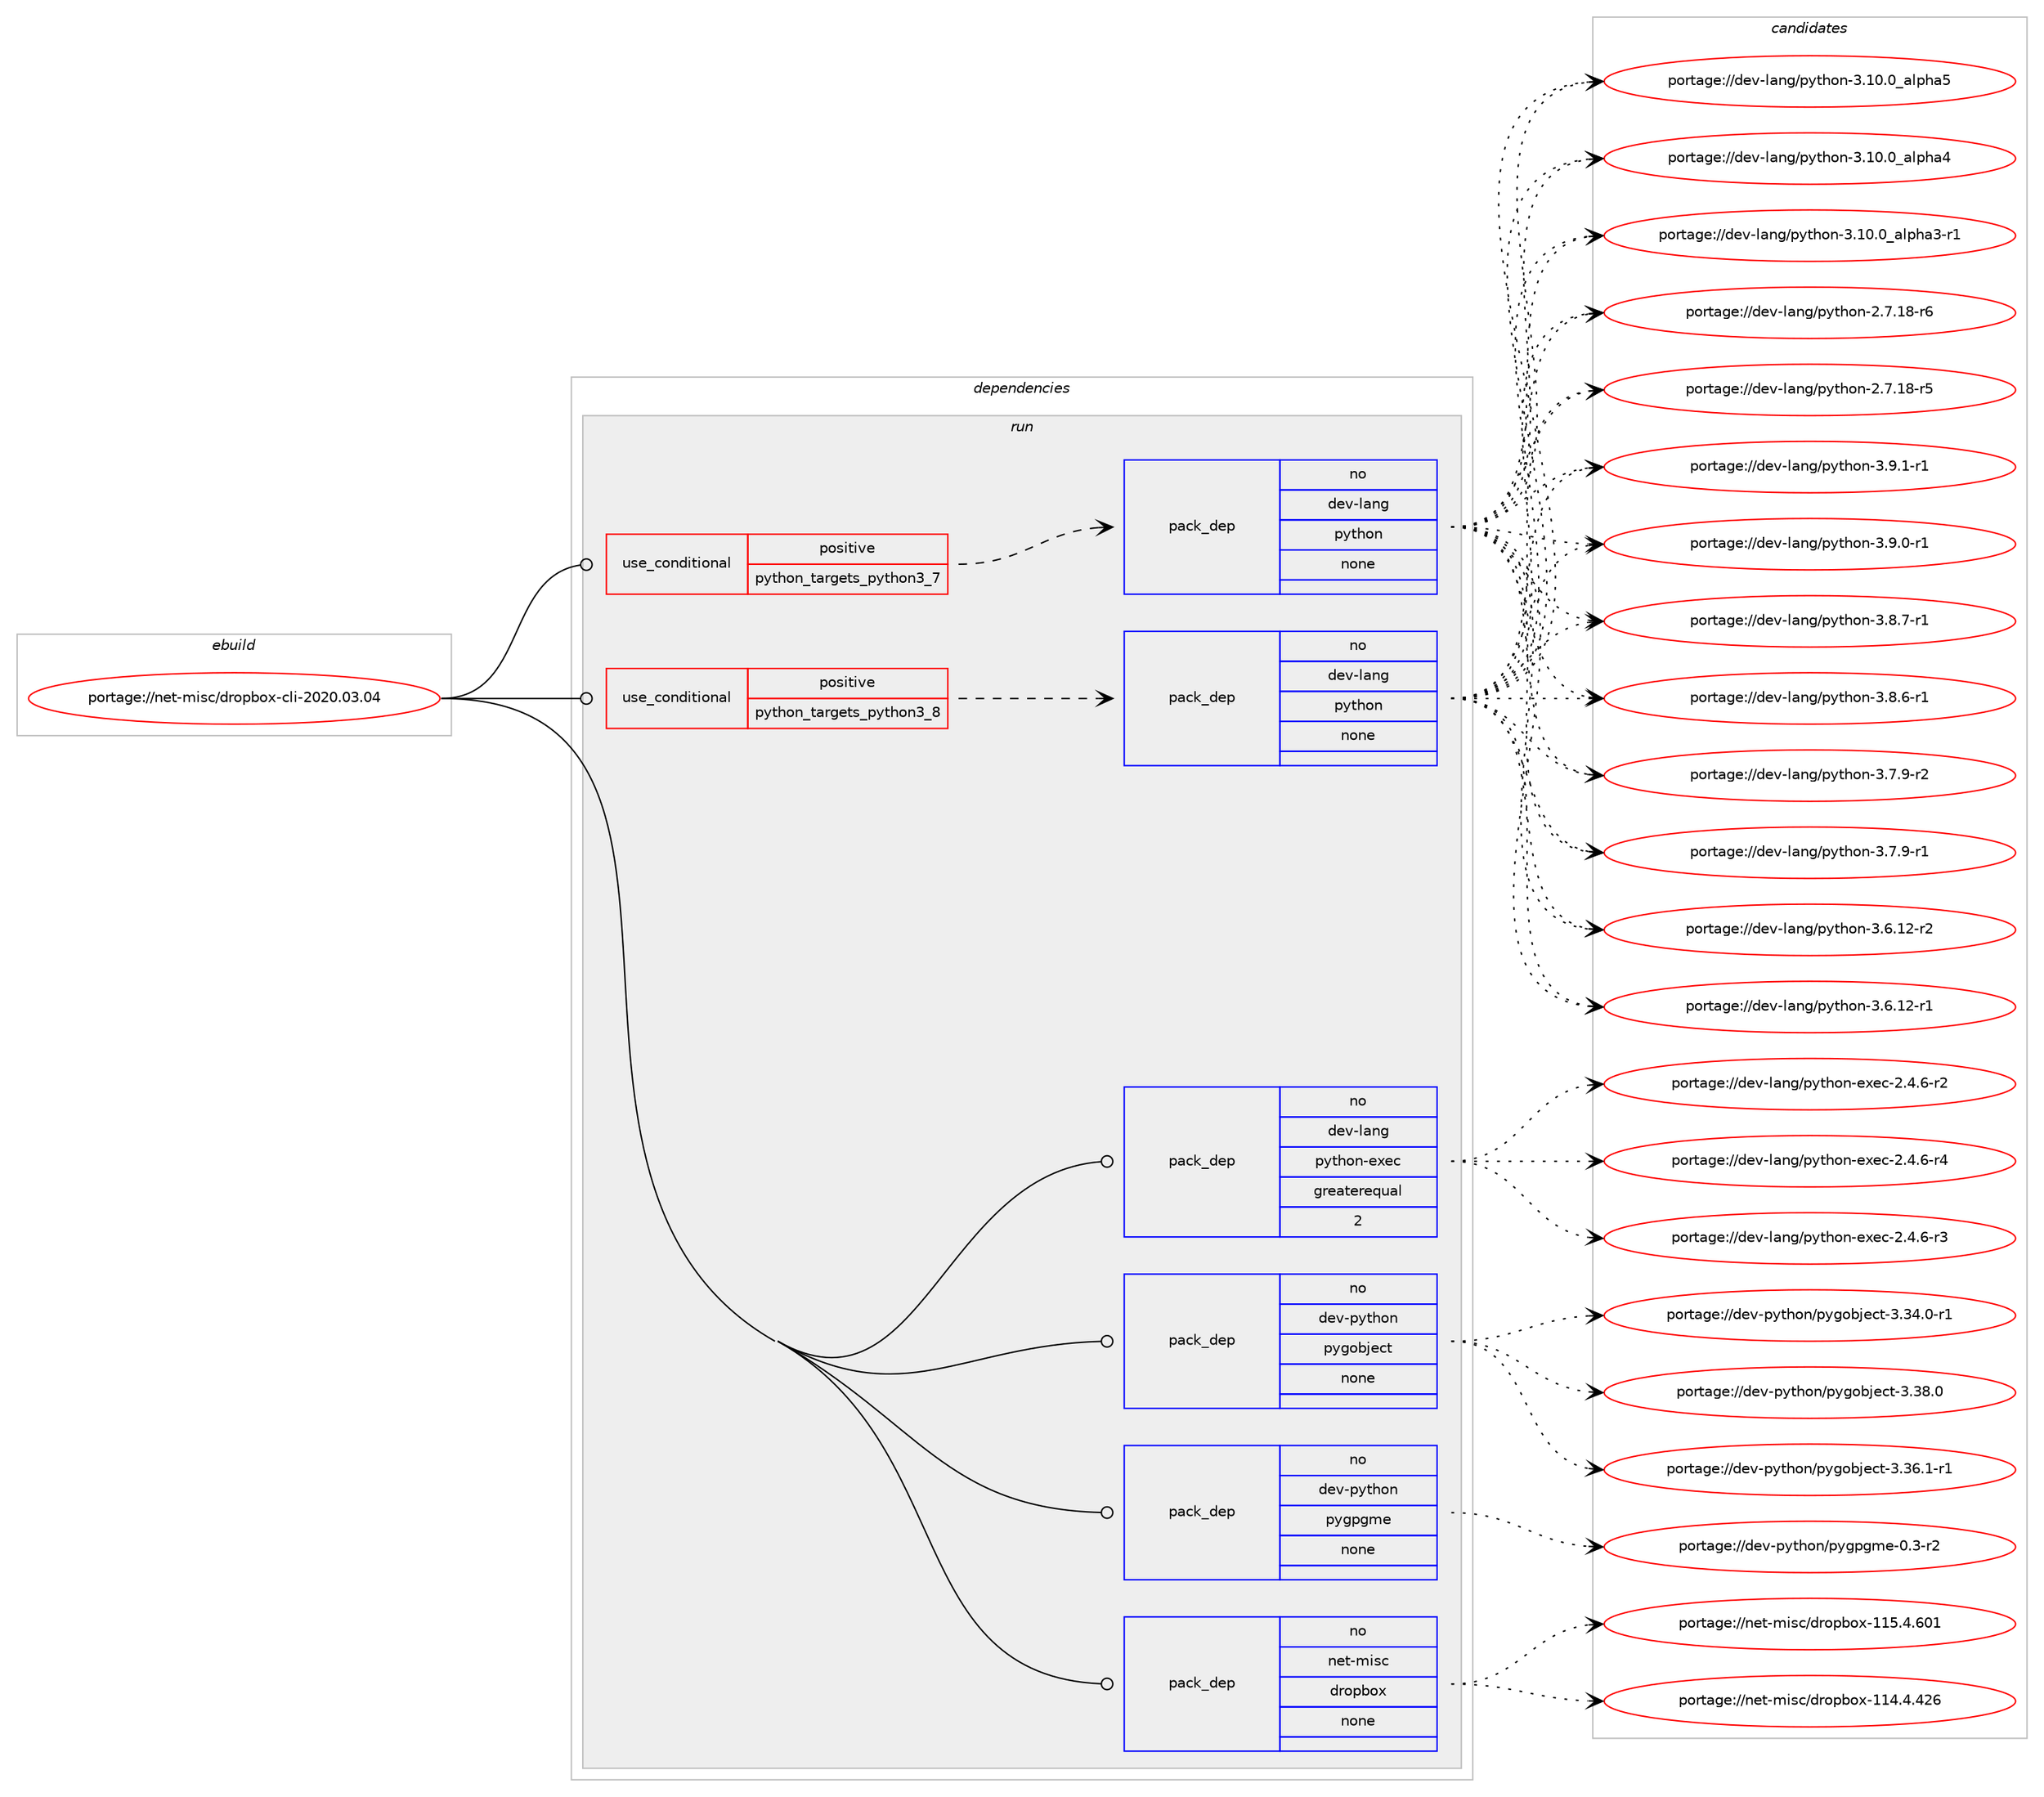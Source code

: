 digraph prolog {

# *************
# Graph options
# *************

newrank=true;
concentrate=true;
compound=true;
graph [rankdir=LR,fontname=Helvetica,fontsize=10,ranksep=1.5];#, ranksep=2.5, nodesep=0.2];
edge  [arrowhead=vee];
node  [fontname=Helvetica,fontsize=10];

# **********
# The ebuild
# **********

subgraph cluster_leftcol {
color=gray;
rank=same;
label=<<i>ebuild</i>>;
id [label="portage://net-misc/dropbox-cli-2020.03.04", color=red, width=4, href="../net-misc/dropbox-cli-2020.03.04.svg"];
}

# ****************
# The dependencies
# ****************

subgraph cluster_midcol {
color=gray;
label=<<i>dependencies</i>>;
subgraph cluster_compile {
fillcolor="#eeeeee";
style=filled;
label=<<i>compile</i>>;
}
subgraph cluster_compileandrun {
fillcolor="#eeeeee";
style=filled;
label=<<i>compile and run</i>>;
}
subgraph cluster_run {
fillcolor="#eeeeee";
style=filled;
label=<<i>run</i>>;
subgraph cond5920 {
dependency19029 [label=<<TABLE BORDER="0" CELLBORDER="1" CELLSPACING="0" CELLPADDING="4"><TR><TD ROWSPAN="3" CELLPADDING="10">use_conditional</TD></TR><TR><TD>positive</TD></TR><TR><TD>python_targets_python3_7</TD></TR></TABLE>>, shape=none, color=red];
subgraph pack12926 {
dependency19030 [label=<<TABLE BORDER="0" CELLBORDER="1" CELLSPACING="0" CELLPADDING="4" WIDTH="220"><TR><TD ROWSPAN="6" CELLPADDING="30">pack_dep</TD></TR><TR><TD WIDTH="110">no</TD></TR><TR><TD>dev-lang</TD></TR><TR><TD>python</TD></TR><TR><TD>none</TD></TR><TR><TD></TD></TR></TABLE>>, shape=none, color=blue];
}
dependency19029:e -> dependency19030:w [weight=20,style="dashed",arrowhead="vee"];
}
id:e -> dependency19029:w [weight=20,style="solid",arrowhead="odot"];
subgraph cond5921 {
dependency19031 [label=<<TABLE BORDER="0" CELLBORDER="1" CELLSPACING="0" CELLPADDING="4"><TR><TD ROWSPAN="3" CELLPADDING="10">use_conditional</TD></TR><TR><TD>positive</TD></TR><TR><TD>python_targets_python3_8</TD></TR></TABLE>>, shape=none, color=red];
subgraph pack12927 {
dependency19032 [label=<<TABLE BORDER="0" CELLBORDER="1" CELLSPACING="0" CELLPADDING="4" WIDTH="220"><TR><TD ROWSPAN="6" CELLPADDING="30">pack_dep</TD></TR><TR><TD WIDTH="110">no</TD></TR><TR><TD>dev-lang</TD></TR><TR><TD>python</TD></TR><TR><TD>none</TD></TR><TR><TD></TD></TR></TABLE>>, shape=none, color=blue];
}
dependency19031:e -> dependency19032:w [weight=20,style="dashed",arrowhead="vee"];
}
id:e -> dependency19031:w [weight=20,style="solid",arrowhead="odot"];
subgraph pack12928 {
dependency19033 [label=<<TABLE BORDER="0" CELLBORDER="1" CELLSPACING="0" CELLPADDING="4" WIDTH="220"><TR><TD ROWSPAN="6" CELLPADDING="30">pack_dep</TD></TR><TR><TD WIDTH="110">no</TD></TR><TR><TD>dev-lang</TD></TR><TR><TD>python-exec</TD></TR><TR><TD>greaterequal</TD></TR><TR><TD>2</TD></TR></TABLE>>, shape=none, color=blue];
}
id:e -> dependency19033:w [weight=20,style="solid",arrowhead="odot"];
subgraph pack12929 {
dependency19034 [label=<<TABLE BORDER="0" CELLBORDER="1" CELLSPACING="0" CELLPADDING="4" WIDTH="220"><TR><TD ROWSPAN="6" CELLPADDING="30">pack_dep</TD></TR><TR><TD WIDTH="110">no</TD></TR><TR><TD>dev-python</TD></TR><TR><TD>pygobject</TD></TR><TR><TD>none</TD></TR><TR><TD></TD></TR></TABLE>>, shape=none, color=blue];
}
id:e -> dependency19034:w [weight=20,style="solid",arrowhead="odot"];
subgraph pack12930 {
dependency19035 [label=<<TABLE BORDER="0" CELLBORDER="1" CELLSPACING="0" CELLPADDING="4" WIDTH="220"><TR><TD ROWSPAN="6" CELLPADDING="30">pack_dep</TD></TR><TR><TD WIDTH="110">no</TD></TR><TR><TD>dev-python</TD></TR><TR><TD>pygpgme</TD></TR><TR><TD>none</TD></TR><TR><TD></TD></TR></TABLE>>, shape=none, color=blue];
}
id:e -> dependency19035:w [weight=20,style="solid",arrowhead="odot"];
subgraph pack12931 {
dependency19036 [label=<<TABLE BORDER="0" CELLBORDER="1" CELLSPACING="0" CELLPADDING="4" WIDTH="220"><TR><TD ROWSPAN="6" CELLPADDING="30">pack_dep</TD></TR><TR><TD WIDTH="110">no</TD></TR><TR><TD>net-misc</TD></TR><TR><TD>dropbox</TD></TR><TR><TD>none</TD></TR><TR><TD></TD></TR></TABLE>>, shape=none, color=blue];
}
id:e -> dependency19036:w [weight=20,style="solid",arrowhead="odot"];
}
}

# **************
# The candidates
# **************

subgraph cluster_choices {
rank=same;
color=gray;
label=<<i>candidates</i>>;

subgraph choice12926 {
color=black;
nodesep=1;
choice1001011184510897110103471121211161041111104551465746494511449 [label="portage://dev-lang/python-3.9.1-r1", color=red, width=4,href="../dev-lang/python-3.9.1-r1.svg"];
choice1001011184510897110103471121211161041111104551465746484511449 [label="portage://dev-lang/python-3.9.0-r1", color=red, width=4,href="../dev-lang/python-3.9.0-r1.svg"];
choice1001011184510897110103471121211161041111104551465646554511449 [label="portage://dev-lang/python-3.8.7-r1", color=red, width=4,href="../dev-lang/python-3.8.7-r1.svg"];
choice1001011184510897110103471121211161041111104551465646544511449 [label="portage://dev-lang/python-3.8.6-r1", color=red, width=4,href="../dev-lang/python-3.8.6-r1.svg"];
choice1001011184510897110103471121211161041111104551465546574511450 [label="portage://dev-lang/python-3.7.9-r2", color=red, width=4,href="../dev-lang/python-3.7.9-r2.svg"];
choice1001011184510897110103471121211161041111104551465546574511449 [label="portage://dev-lang/python-3.7.9-r1", color=red, width=4,href="../dev-lang/python-3.7.9-r1.svg"];
choice100101118451089711010347112121116104111110455146544649504511450 [label="portage://dev-lang/python-3.6.12-r2", color=red, width=4,href="../dev-lang/python-3.6.12-r2.svg"];
choice100101118451089711010347112121116104111110455146544649504511449 [label="portage://dev-lang/python-3.6.12-r1", color=red, width=4,href="../dev-lang/python-3.6.12-r1.svg"];
choice1001011184510897110103471121211161041111104551464948464895971081121049753 [label="portage://dev-lang/python-3.10.0_alpha5", color=red, width=4,href="../dev-lang/python-3.10.0_alpha5.svg"];
choice1001011184510897110103471121211161041111104551464948464895971081121049752 [label="portage://dev-lang/python-3.10.0_alpha4", color=red, width=4,href="../dev-lang/python-3.10.0_alpha4.svg"];
choice10010111845108971101034711212111610411111045514649484648959710811210497514511449 [label="portage://dev-lang/python-3.10.0_alpha3-r1", color=red, width=4,href="../dev-lang/python-3.10.0_alpha3-r1.svg"];
choice100101118451089711010347112121116104111110455046554649564511454 [label="portage://dev-lang/python-2.7.18-r6", color=red, width=4,href="../dev-lang/python-2.7.18-r6.svg"];
choice100101118451089711010347112121116104111110455046554649564511453 [label="portage://dev-lang/python-2.7.18-r5", color=red, width=4,href="../dev-lang/python-2.7.18-r5.svg"];
dependency19030:e -> choice1001011184510897110103471121211161041111104551465746494511449:w [style=dotted,weight="100"];
dependency19030:e -> choice1001011184510897110103471121211161041111104551465746484511449:w [style=dotted,weight="100"];
dependency19030:e -> choice1001011184510897110103471121211161041111104551465646554511449:w [style=dotted,weight="100"];
dependency19030:e -> choice1001011184510897110103471121211161041111104551465646544511449:w [style=dotted,weight="100"];
dependency19030:e -> choice1001011184510897110103471121211161041111104551465546574511450:w [style=dotted,weight="100"];
dependency19030:e -> choice1001011184510897110103471121211161041111104551465546574511449:w [style=dotted,weight="100"];
dependency19030:e -> choice100101118451089711010347112121116104111110455146544649504511450:w [style=dotted,weight="100"];
dependency19030:e -> choice100101118451089711010347112121116104111110455146544649504511449:w [style=dotted,weight="100"];
dependency19030:e -> choice1001011184510897110103471121211161041111104551464948464895971081121049753:w [style=dotted,weight="100"];
dependency19030:e -> choice1001011184510897110103471121211161041111104551464948464895971081121049752:w [style=dotted,weight="100"];
dependency19030:e -> choice10010111845108971101034711212111610411111045514649484648959710811210497514511449:w [style=dotted,weight="100"];
dependency19030:e -> choice100101118451089711010347112121116104111110455046554649564511454:w [style=dotted,weight="100"];
dependency19030:e -> choice100101118451089711010347112121116104111110455046554649564511453:w [style=dotted,weight="100"];
}
subgraph choice12927 {
color=black;
nodesep=1;
choice1001011184510897110103471121211161041111104551465746494511449 [label="portage://dev-lang/python-3.9.1-r1", color=red, width=4,href="../dev-lang/python-3.9.1-r1.svg"];
choice1001011184510897110103471121211161041111104551465746484511449 [label="portage://dev-lang/python-3.9.0-r1", color=red, width=4,href="../dev-lang/python-3.9.0-r1.svg"];
choice1001011184510897110103471121211161041111104551465646554511449 [label="portage://dev-lang/python-3.8.7-r1", color=red, width=4,href="../dev-lang/python-3.8.7-r1.svg"];
choice1001011184510897110103471121211161041111104551465646544511449 [label="portage://dev-lang/python-3.8.6-r1", color=red, width=4,href="../dev-lang/python-3.8.6-r1.svg"];
choice1001011184510897110103471121211161041111104551465546574511450 [label="portage://dev-lang/python-3.7.9-r2", color=red, width=4,href="../dev-lang/python-3.7.9-r2.svg"];
choice1001011184510897110103471121211161041111104551465546574511449 [label="portage://dev-lang/python-3.7.9-r1", color=red, width=4,href="../dev-lang/python-3.7.9-r1.svg"];
choice100101118451089711010347112121116104111110455146544649504511450 [label="portage://dev-lang/python-3.6.12-r2", color=red, width=4,href="../dev-lang/python-3.6.12-r2.svg"];
choice100101118451089711010347112121116104111110455146544649504511449 [label="portage://dev-lang/python-3.6.12-r1", color=red, width=4,href="../dev-lang/python-3.6.12-r1.svg"];
choice1001011184510897110103471121211161041111104551464948464895971081121049753 [label="portage://dev-lang/python-3.10.0_alpha5", color=red, width=4,href="../dev-lang/python-3.10.0_alpha5.svg"];
choice1001011184510897110103471121211161041111104551464948464895971081121049752 [label="portage://dev-lang/python-3.10.0_alpha4", color=red, width=4,href="../dev-lang/python-3.10.0_alpha4.svg"];
choice10010111845108971101034711212111610411111045514649484648959710811210497514511449 [label="portage://dev-lang/python-3.10.0_alpha3-r1", color=red, width=4,href="../dev-lang/python-3.10.0_alpha3-r1.svg"];
choice100101118451089711010347112121116104111110455046554649564511454 [label="portage://dev-lang/python-2.7.18-r6", color=red, width=4,href="../dev-lang/python-2.7.18-r6.svg"];
choice100101118451089711010347112121116104111110455046554649564511453 [label="portage://dev-lang/python-2.7.18-r5", color=red, width=4,href="../dev-lang/python-2.7.18-r5.svg"];
dependency19032:e -> choice1001011184510897110103471121211161041111104551465746494511449:w [style=dotted,weight="100"];
dependency19032:e -> choice1001011184510897110103471121211161041111104551465746484511449:w [style=dotted,weight="100"];
dependency19032:e -> choice1001011184510897110103471121211161041111104551465646554511449:w [style=dotted,weight="100"];
dependency19032:e -> choice1001011184510897110103471121211161041111104551465646544511449:w [style=dotted,weight="100"];
dependency19032:e -> choice1001011184510897110103471121211161041111104551465546574511450:w [style=dotted,weight="100"];
dependency19032:e -> choice1001011184510897110103471121211161041111104551465546574511449:w [style=dotted,weight="100"];
dependency19032:e -> choice100101118451089711010347112121116104111110455146544649504511450:w [style=dotted,weight="100"];
dependency19032:e -> choice100101118451089711010347112121116104111110455146544649504511449:w [style=dotted,weight="100"];
dependency19032:e -> choice1001011184510897110103471121211161041111104551464948464895971081121049753:w [style=dotted,weight="100"];
dependency19032:e -> choice1001011184510897110103471121211161041111104551464948464895971081121049752:w [style=dotted,weight="100"];
dependency19032:e -> choice10010111845108971101034711212111610411111045514649484648959710811210497514511449:w [style=dotted,weight="100"];
dependency19032:e -> choice100101118451089711010347112121116104111110455046554649564511454:w [style=dotted,weight="100"];
dependency19032:e -> choice100101118451089711010347112121116104111110455046554649564511453:w [style=dotted,weight="100"];
}
subgraph choice12928 {
color=black;
nodesep=1;
choice10010111845108971101034711212111610411111045101120101994550465246544511452 [label="portage://dev-lang/python-exec-2.4.6-r4", color=red, width=4,href="../dev-lang/python-exec-2.4.6-r4.svg"];
choice10010111845108971101034711212111610411111045101120101994550465246544511451 [label="portage://dev-lang/python-exec-2.4.6-r3", color=red, width=4,href="../dev-lang/python-exec-2.4.6-r3.svg"];
choice10010111845108971101034711212111610411111045101120101994550465246544511450 [label="portage://dev-lang/python-exec-2.4.6-r2", color=red, width=4,href="../dev-lang/python-exec-2.4.6-r2.svg"];
dependency19033:e -> choice10010111845108971101034711212111610411111045101120101994550465246544511452:w [style=dotted,weight="100"];
dependency19033:e -> choice10010111845108971101034711212111610411111045101120101994550465246544511451:w [style=dotted,weight="100"];
dependency19033:e -> choice10010111845108971101034711212111610411111045101120101994550465246544511450:w [style=dotted,weight="100"];
}
subgraph choice12929 {
color=black;
nodesep=1;
choice1001011184511212111610411111047112121103111981061019911645514651564648 [label="portage://dev-python/pygobject-3.38.0", color=red, width=4,href="../dev-python/pygobject-3.38.0.svg"];
choice10010111845112121116104111110471121211031119810610199116455146515446494511449 [label="portage://dev-python/pygobject-3.36.1-r1", color=red, width=4,href="../dev-python/pygobject-3.36.1-r1.svg"];
choice10010111845112121116104111110471121211031119810610199116455146515246484511449 [label="portage://dev-python/pygobject-3.34.0-r1", color=red, width=4,href="../dev-python/pygobject-3.34.0-r1.svg"];
dependency19034:e -> choice1001011184511212111610411111047112121103111981061019911645514651564648:w [style=dotted,weight="100"];
dependency19034:e -> choice10010111845112121116104111110471121211031119810610199116455146515446494511449:w [style=dotted,weight="100"];
dependency19034:e -> choice10010111845112121116104111110471121211031119810610199116455146515246484511449:w [style=dotted,weight="100"];
}
subgraph choice12930 {
color=black;
nodesep=1;
choice1001011184511212111610411111047112121103112103109101454846514511450 [label="portage://dev-python/pygpgme-0.3-r2", color=red, width=4,href="../dev-python/pygpgme-0.3-r2.svg"];
dependency19035:e -> choice1001011184511212111610411111047112121103112103109101454846514511450:w [style=dotted,weight="100"];
}
subgraph choice12931 {
color=black;
nodesep=1;
choice1101011164510910511599471001141111129811112045494953465246544849 [label="portage://net-misc/dropbox-115.4.601", color=red, width=4,href="../net-misc/dropbox-115.4.601.svg"];
choice1101011164510910511599471001141111129811112045494952465246525054 [label="portage://net-misc/dropbox-114.4.426", color=red, width=4,href="../net-misc/dropbox-114.4.426.svg"];
dependency19036:e -> choice1101011164510910511599471001141111129811112045494953465246544849:w [style=dotted,weight="100"];
dependency19036:e -> choice1101011164510910511599471001141111129811112045494952465246525054:w [style=dotted,weight="100"];
}
}

}
